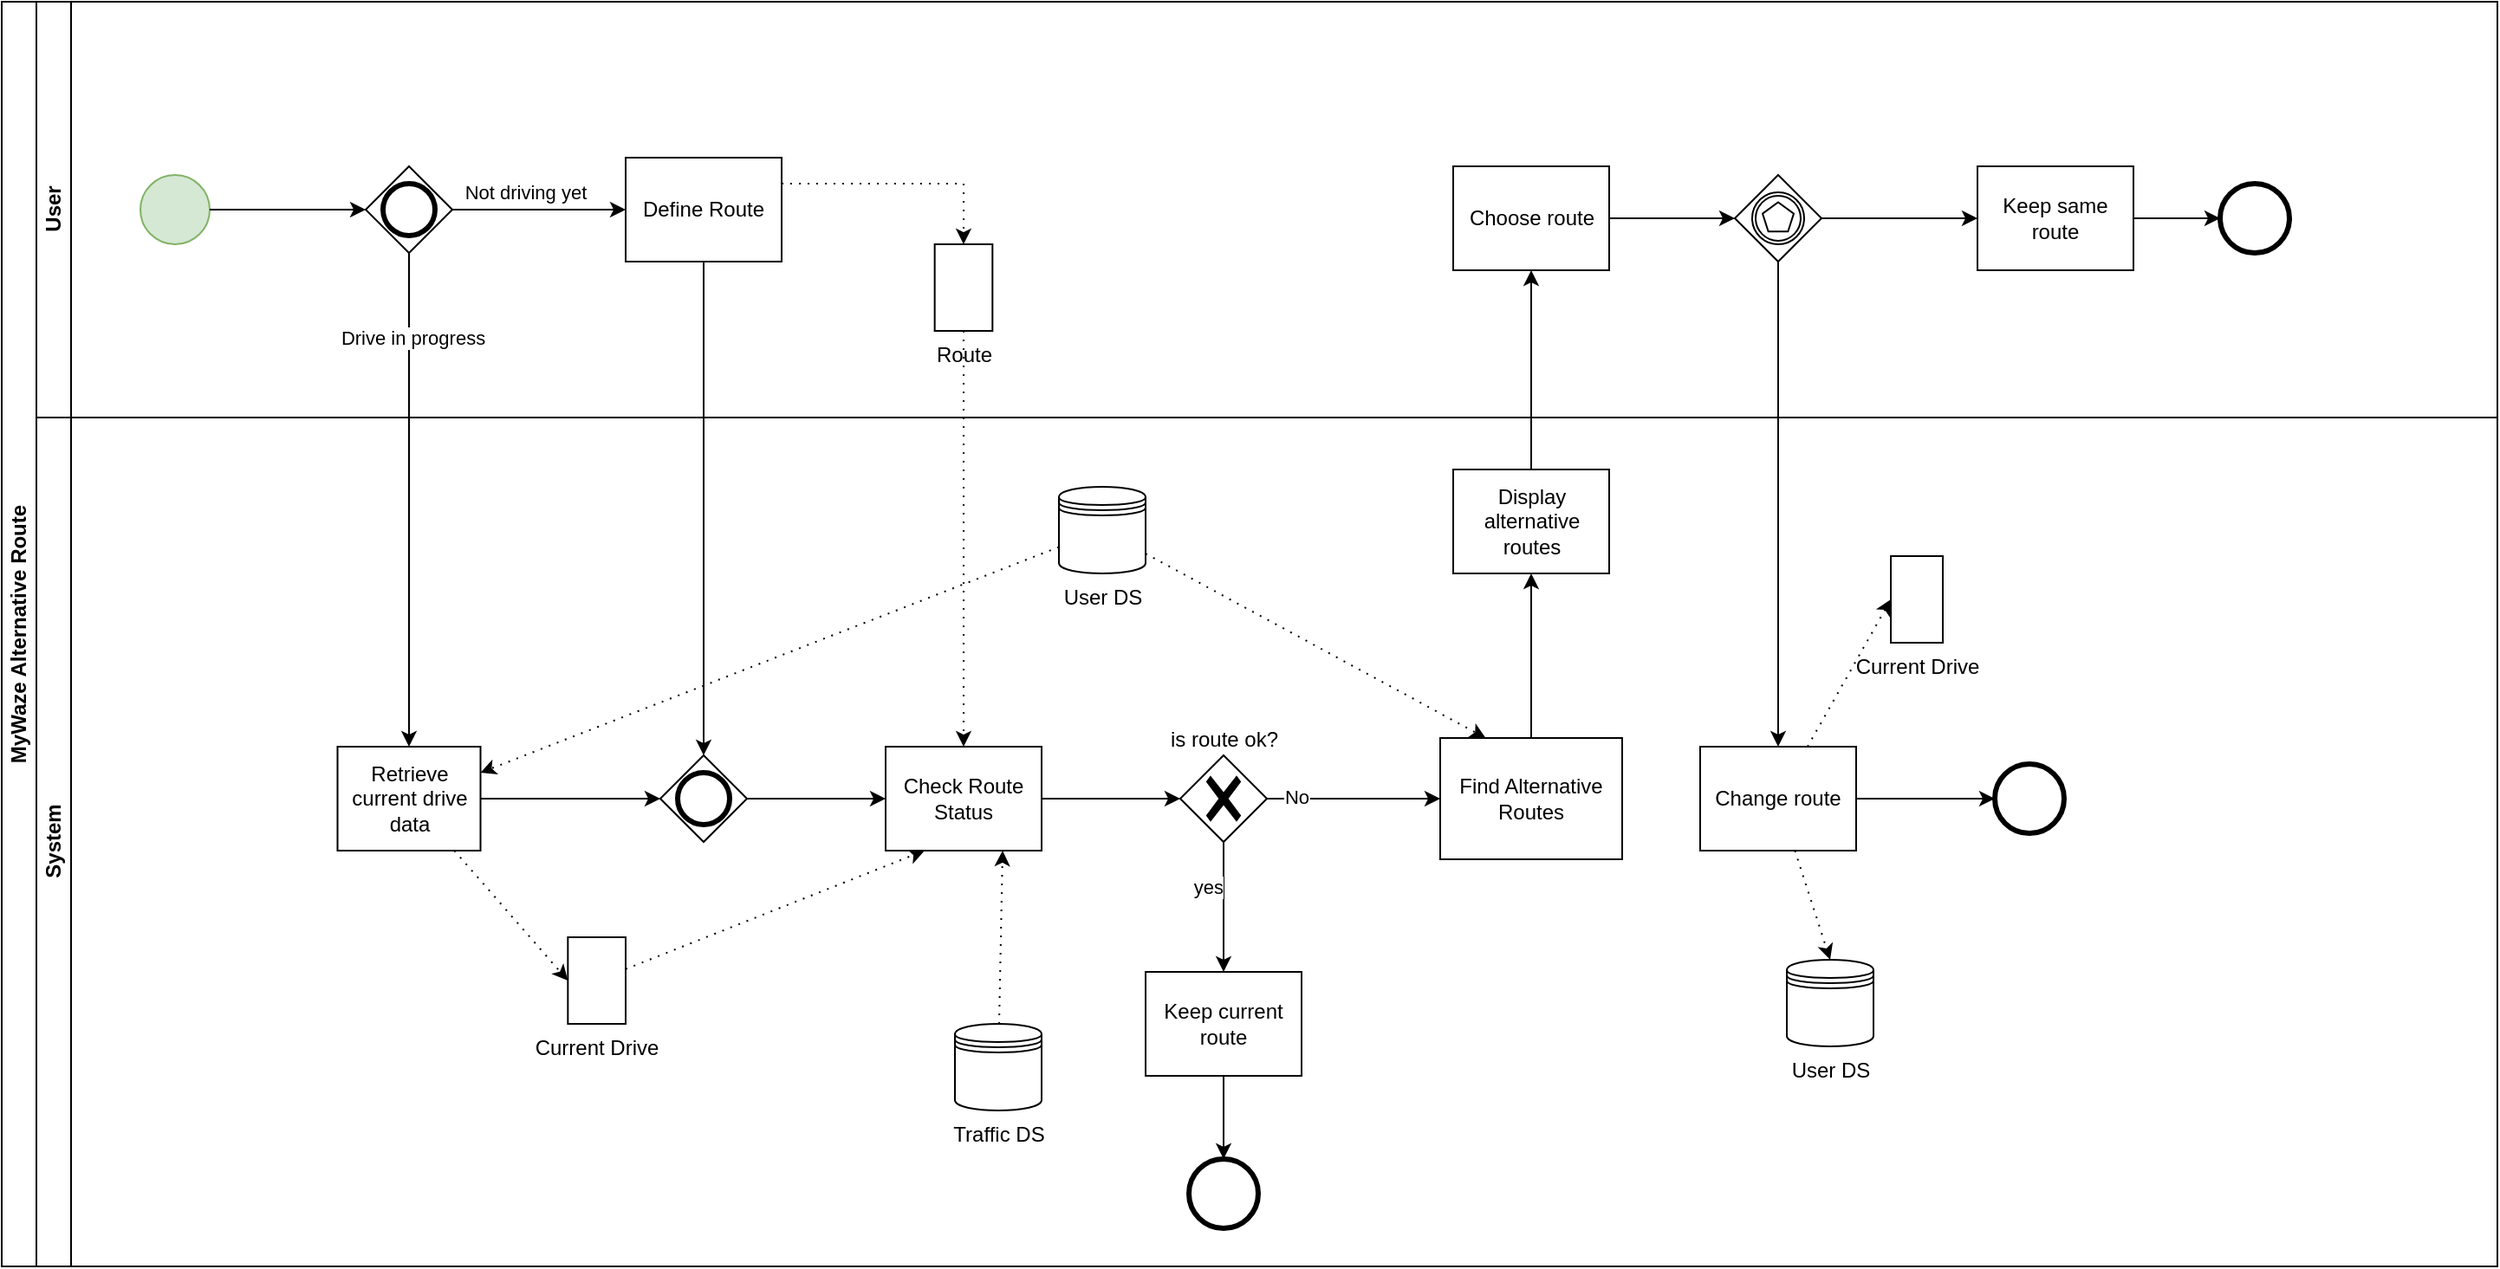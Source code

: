 <mxfile version="26.2.2">
  <diagram name="Page-1" id="2a216829-ef6e-dabb-86c1-c78162f3ba2b">
    <mxGraphModel dx="1361" dy="803" grid="1" gridSize="10" guides="1" tooltips="1" connect="1" arrows="1" fold="1" page="1" pageScale="1" pageWidth="1654" pageHeight="2336" background="none" math="0" shadow="0">
      <root>
        <mxCell id="0" />
        <mxCell id="1" parent="0" />
        <mxCell id="ZawwrR4OTCmyjiMySebj-2" value="MyWaze Alternative Route" style="swimlane;html=1;childLayout=stackLayout;resizeParent=1;resizeParentMax=0;horizontal=0;startSize=20;horizontalStack=0;whiteSpace=wrap;" parent="1" vertex="1">
          <mxGeometry x="260" y="590" width="1440" height="730" as="geometry" />
        </mxCell>
        <mxCell id="QqSR9eFV8FpgA8JO_svC-15" style="edgeStyle=orthogonalEdgeStyle;rounded=0;orthogonalLoop=1;jettySize=auto;html=1;exitX=0.5;exitY=1;exitDx=0;exitDy=0;exitPerimeter=0;entryX=0.5;entryY=0;entryDx=0;entryDy=0;entryPerimeter=0;" edge="1" parent="ZawwrR4OTCmyjiMySebj-2" source="QqSR9eFV8FpgA8JO_svC-13" target="QqSR9eFV8FpgA8JO_svC-20">
          <mxGeometry relative="1" as="geometry">
            <mxPoint x="235" y="350" as="targetPoint" />
          </mxGeometry>
        </mxCell>
        <mxCell id="QqSR9eFV8FpgA8JO_svC-18" value="Drive in progress" style="edgeLabel;html=1;align=center;verticalAlign=middle;resizable=0;points=[];" vertex="1" connectable="0" parent="QqSR9eFV8FpgA8JO_svC-15">
          <mxGeometry x="-0.656" y="2" relative="1" as="geometry">
            <mxPoint as="offset" />
          </mxGeometry>
        </mxCell>
        <mxCell id="QqSR9eFV8FpgA8JO_svC-67" style="edgeStyle=orthogonalEdgeStyle;rounded=0;orthogonalLoop=1;jettySize=auto;html=1;" edge="1" parent="ZawwrR4OTCmyjiMySebj-2" source="QqSR9eFV8FpgA8JO_svC-12" target="QqSR9eFV8FpgA8JO_svC-105">
          <mxGeometry relative="1" as="geometry" />
        </mxCell>
        <mxCell id="QqSR9eFV8FpgA8JO_svC-8" style="rounded=0;orthogonalLoop=1;jettySize=auto;html=1;entryX=0.5;entryY=0;entryDx=0;entryDy=0;entryPerimeter=0;dashed=1;dashPattern=1 4;" edge="1" parent="ZawwrR4OTCmyjiMySebj-2" source="QqSR9eFV8FpgA8JO_svC-4" target="QqSR9eFV8FpgA8JO_svC-66">
          <mxGeometry relative="1" as="geometry">
            <mxPoint x="410" y="355" as="targetPoint" />
          </mxGeometry>
        </mxCell>
        <mxCell id="ZawwrR4OTCmyjiMySebj-3" value="User" style="swimlane;html=1;startSize=20;horizontal=0;" parent="ZawwrR4OTCmyjiMySebj-2" vertex="1">
          <mxGeometry x="20" width="1420" height="240" as="geometry" />
        </mxCell>
        <mxCell id="ZawwrR4OTCmyjiMySebj-7" value="" style="points=[[0.145,0.145,0],[0.5,0,0],[0.855,0.145,0],[1,0.5,0],[0.855,0.855,0],[0.5,1,0],[0.145,0.855,0],[0,0.5,0]];shape=mxgraph.bpmn.event;html=1;verticalLabelPosition=bottom;labelBackgroundColor=#ffffff;verticalAlign=top;align=center;perimeter=ellipsePerimeter;outlineConnect=0;aspect=fixed;outline=standard;symbol=general;fillColor=#d5e8d4;strokeColor=#82b366;" parent="ZawwrR4OTCmyjiMySebj-3" vertex="1">
          <mxGeometry x="60" y="100" width="40" height="40" as="geometry" />
        </mxCell>
        <mxCell id="ZawwrR4OTCmyjiMySebj-9" style="edgeStyle=orthogonalEdgeStyle;rounded=0;orthogonalLoop=1;jettySize=auto;html=1;" parent="ZawwrR4OTCmyjiMySebj-3" source="ZawwrR4OTCmyjiMySebj-7" target="QqSR9eFV8FpgA8JO_svC-13" edge="1">
          <mxGeometry relative="1" as="geometry">
            <mxPoint x="180" y="120" as="targetPoint" />
          </mxGeometry>
        </mxCell>
        <mxCell id="QqSR9eFV8FpgA8JO_svC-13" value="" style="points=[[0.25,0.25,0],[0.5,0,0],[0.75,0.25,0],[1,0.5,0],[0.75,0.75,0],[0.5,1,0],[0.25,0.75,0],[0,0.5,0]];shape=mxgraph.bpmn.gateway2;html=1;verticalLabelPosition=bottom;labelBackgroundColor=#ffffff;verticalAlign=top;align=center;perimeter=rhombusPerimeter;outlineConnect=0;outline=end;symbol=general;" vertex="1" parent="ZawwrR4OTCmyjiMySebj-3">
          <mxGeometry x="190" y="95" width="50" height="50" as="geometry" />
        </mxCell>
        <mxCell id="QqSR9eFV8FpgA8JO_svC-12" value="Define Route" style="points=[[0.25,0,0],[0.5,0,0],[0.75,0,0],[1,0.25,0],[1,0.5,0],[1,0.75,0],[0.75,1,0],[0.5,1,0],[0.25,1,0],[0,0.75,0],[0,0.5,0],[0,0.25,0]];shape=mxgraph.bpmn.task2;whiteSpace=wrap;rectStyle=rounded;size=10;html=1;container=1;expand=0;collapsible=0;taskMarker=abstract;" vertex="1" parent="ZawwrR4OTCmyjiMySebj-3">
          <mxGeometry x="340" y="90" width="90" height="60" as="geometry" />
        </mxCell>
        <mxCell id="QqSR9eFV8FpgA8JO_svC-14" style="edgeStyle=orthogonalEdgeStyle;rounded=0;orthogonalLoop=1;jettySize=auto;html=1;entryX=0;entryY=0.5;entryDx=0;entryDy=0;entryPerimeter=0;" edge="1" parent="ZawwrR4OTCmyjiMySebj-3" source="QqSR9eFV8FpgA8JO_svC-13" target="QqSR9eFV8FpgA8JO_svC-12">
          <mxGeometry relative="1" as="geometry" />
        </mxCell>
        <mxCell id="QqSR9eFV8FpgA8JO_svC-17" value="Not driving yet" style="edgeLabel;html=1;align=center;verticalAlign=middle;resizable=0;points=[];" vertex="1" connectable="0" parent="QqSR9eFV8FpgA8JO_svC-14">
          <mxGeometry x="-0.156" relative="1" as="geometry">
            <mxPoint y="-10" as="offset" />
          </mxGeometry>
        </mxCell>
        <mxCell id="QqSR9eFV8FpgA8JO_svC-4" value="Route" style="shape=mxgraph.bpmn.data2;labelPosition=center;verticalLabelPosition=bottom;align=center;verticalAlign=top;size=15;html=1;" vertex="1" parent="ZawwrR4OTCmyjiMySebj-3">
          <mxGeometry x="518.33" y="140" width="33.33" height="50" as="geometry" />
        </mxCell>
        <mxCell id="QqSR9eFV8FpgA8JO_svC-5" style="edgeStyle=orthogonalEdgeStyle;rounded=0;orthogonalLoop=1;jettySize=auto;html=1;entryX=0.5;entryY=0;entryDx=0;entryDy=0;entryPerimeter=0;dashed=1;dashPattern=1 4;exitX=1;exitY=0.25;exitDx=0;exitDy=0;exitPerimeter=0;" edge="1" parent="ZawwrR4OTCmyjiMySebj-3" source="QqSR9eFV8FpgA8JO_svC-12" target="QqSR9eFV8FpgA8JO_svC-4">
          <mxGeometry relative="1" as="geometry">
            <mxPoint x="230.005" y="150" as="sourcePoint" />
          </mxGeometry>
        </mxCell>
        <mxCell id="QqSR9eFV8FpgA8JO_svC-118" value="Choose route" style="points=[[0.25,0,0],[0.5,0,0],[0.75,0,0],[1,0.25,0],[1,0.5,0],[1,0.75,0],[0.75,1,0],[0.5,1,0],[0.25,1,0],[0,0.75,0],[0,0.5,0],[0,0.25,0]];shape=mxgraph.bpmn.task2;whiteSpace=wrap;rectStyle=rounded;size=10;html=1;container=1;expand=0;collapsible=0;taskMarker=abstract;" vertex="1" parent="ZawwrR4OTCmyjiMySebj-3">
          <mxGeometry x="817.5" y="95" width="90" height="60" as="geometry" />
        </mxCell>
        <mxCell id="QqSR9eFV8FpgA8JO_svC-120" value="" style="points=[[0.25,0.25,0],[0.5,0,0],[0.75,0.25,0],[1,0.5,0],[0.75,0.75,0],[0.5,1,0],[0.25,0.75,0],[0,0.5,0]];shape=mxgraph.bpmn.gateway2;html=1;verticalLabelPosition=bottom;labelBackgroundColor=#ffffff;verticalAlign=top;align=center;perimeter=rhombusPerimeter;outlineConnect=0;outline=catching;symbol=multiple;" vertex="1" parent="ZawwrR4OTCmyjiMySebj-3">
          <mxGeometry x="980" y="100" width="50" height="50" as="geometry" />
        </mxCell>
        <mxCell id="QqSR9eFV8FpgA8JO_svC-121" style="edgeStyle=orthogonalEdgeStyle;rounded=0;orthogonalLoop=1;jettySize=auto;html=1;entryX=0;entryY=0.5;entryDx=0;entryDy=0;entryPerimeter=0;" edge="1" parent="ZawwrR4OTCmyjiMySebj-3" source="QqSR9eFV8FpgA8JO_svC-118" target="QqSR9eFV8FpgA8JO_svC-120">
          <mxGeometry relative="1" as="geometry" />
        </mxCell>
        <mxCell id="QqSR9eFV8FpgA8JO_svC-123" value="Keep same route" style="points=[[0.25,0,0],[0.5,0,0],[0.75,0,0],[1,0.25,0],[1,0.5,0],[1,0.75,0],[0.75,1,0],[0.5,1,0],[0.25,1,0],[0,0.75,0],[0,0.5,0],[0,0.25,0]];shape=mxgraph.bpmn.task2;whiteSpace=wrap;rectStyle=rounded;size=10;html=1;container=1;expand=0;collapsible=0;taskMarker=abstract;" vertex="1" parent="ZawwrR4OTCmyjiMySebj-3">
          <mxGeometry x="1120" y="95" width="90" height="60" as="geometry" />
        </mxCell>
        <mxCell id="QqSR9eFV8FpgA8JO_svC-124" style="edgeStyle=orthogonalEdgeStyle;rounded=0;orthogonalLoop=1;jettySize=auto;html=1;entryX=0;entryY=0.5;entryDx=0;entryDy=0;entryPerimeter=0;" edge="1" parent="ZawwrR4OTCmyjiMySebj-3" source="QqSR9eFV8FpgA8JO_svC-120" target="QqSR9eFV8FpgA8JO_svC-123">
          <mxGeometry relative="1" as="geometry" />
        </mxCell>
        <mxCell id="QqSR9eFV8FpgA8JO_svC-125" value="" style="points=[[0.145,0.145,0],[0.5,0,0],[0.855,0.145,0],[1,0.5,0],[0.855,0.855,0],[0.5,1,0],[0.145,0.855,0],[0,0.5,0]];shape=mxgraph.bpmn.event;html=1;verticalLabelPosition=bottom;labelBackgroundColor=#ffffff;verticalAlign=top;align=center;perimeter=ellipsePerimeter;outlineConnect=0;aspect=fixed;outline=end;symbol=terminate2;" vertex="1" parent="ZawwrR4OTCmyjiMySebj-3">
          <mxGeometry x="1260" y="105" width="40" height="40" as="geometry" />
        </mxCell>
        <mxCell id="QqSR9eFV8FpgA8JO_svC-126" style="edgeStyle=orthogonalEdgeStyle;rounded=0;orthogonalLoop=1;jettySize=auto;html=1;entryX=0;entryY=0.5;entryDx=0;entryDy=0;entryPerimeter=0;" edge="1" parent="ZawwrR4OTCmyjiMySebj-3" source="QqSR9eFV8FpgA8JO_svC-123" target="QqSR9eFV8FpgA8JO_svC-125">
          <mxGeometry relative="1" as="geometry" />
        </mxCell>
        <mxCell id="ZawwrR4OTCmyjiMySebj-4" value="System" style="swimlane;html=1;startSize=20;horizontal=0;" parent="ZawwrR4OTCmyjiMySebj-2" vertex="1">
          <mxGeometry x="20" y="240" width="1420" height="490" as="geometry" />
        </mxCell>
        <mxCell id="QqSR9eFV8FpgA8JO_svC-6" value="Traffic DS" style="shape=datastore;html=1;labelPosition=center;verticalLabelPosition=bottom;align=center;verticalAlign=top;" vertex="1" parent="ZawwrR4OTCmyjiMySebj-4">
          <mxGeometry x="530" y="350" width="50" height="50" as="geometry" />
        </mxCell>
        <mxCell id="QqSR9eFV8FpgA8JO_svC-9" value="Find Alternative Routes" style="points=[[0.25,0,0],[0.5,0,0],[0.75,0,0],[1,0.25,0],[1,0.5,0],[1,0.75,0],[0.75,1,0],[0.5,1,0],[0.25,1,0],[0,0.75,0],[0,0.5,0],[0,0.25,0]];shape=mxgraph.bpmn.task2;whiteSpace=wrap;rectStyle=rounded;size=10;html=1;container=1;expand=0;collapsible=0;taskMarker=abstract;isLoopSub=1;" vertex="1" parent="ZawwrR4OTCmyjiMySebj-4">
          <mxGeometry x="810" y="185" width="105" height="70" as="geometry" />
        </mxCell>
        <mxCell id="QqSR9eFV8FpgA8JO_svC-20" value="Retrieve current drive data" style="points=[[0.25,0,0],[0.5,0,0],[0.75,0,0],[1,0.25,0],[1,0.5,0],[1,0.75,0],[0.75,1,0],[0.5,1,0],[0.25,1,0],[0,0.75,0],[0,0.5,0],[0,0.25,0]];shape=mxgraph.bpmn.task2;whiteSpace=wrap;rectStyle=rounded;size=10;html=1;container=1;expand=0;collapsible=0;taskMarker=abstract;" vertex="1" parent="ZawwrR4OTCmyjiMySebj-4">
          <mxGeometry x="173.75" y="190" width="82.5" height="60" as="geometry" />
        </mxCell>
        <mxCell id="QqSR9eFV8FpgA8JO_svC-21" value="Current Drive" style="shape=mxgraph.bpmn.data2;labelPosition=center;verticalLabelPosition=bottom;align=center;verticalAlign=top;size=15;html=1;" vertex="1" parent="ZawwrR4OTCmyjiMySebj-4">
          <mxGeometry x="306.67" y="300" width="33.33" height="50" as="geometry" />
        </mxCell>
        <mxCell id="QqSR9eFV8FpgA8JO_svC-23" value="User DS" style="shape=datastore;html=1;labelPosition=center;verticalLabelPosition=bottom;align=center;verticalAlign=top;" vertex="1" parent="ZawwrR4OTCmyjiMySebj-4">
          <mxGeometry x="590" y="40" width="50" height="50" as="geometry" />
        </mxCell>
        <mxCell id="QqSR9eFV8FpgA8JO_svC-24" style="rounded=0;orthogonalLoop=1;jettySize=auto;html=1;dashed=1;dashPattern=1 4;entryX=1;entryY=0.25;entryDx=0;entryDy=0;entryPerimeter=0;" edge="1" parent="ZawwrR4OTCmyjiMySebj-4" source="QqSR9eFV8FpgA8JO_svC-23" target="QqSR9eFV8FpgA8JO_svC-20">
          <mxGeometry relative="1" as="geometry">
            <mxPoint x="180" y="170" as="targetPoint" />
          </mxGeometry>
        </mxCell>
        <mxCell id="QqSR9eFV8FpgA8JO_svC-25" style="edgeStyle=orthogonalEdgeStyle;rounded=0;orthogonalLoop=1;jettySize=auto;html=1;entryX=0;entryY=0.5;entryDx=0;entryDy=0;entryPerimeter=0;" edge="1" parent="ZawwrR4OTCmyjiMySebj-4" source="QqSR9eFV8FpgA8JO_svC-20" target="QqSR9eFV8FpgA8JO_svC-105">
          <mxGeometry relative="1" as="geometry" />
        </mxCell>
        <mxCell id="QqSR9eFV8FpgA8JO_svC-28" style="rounded=0;orthogonalLoop=1;jettySize=auto;html=1;entryX=0;entryY=0.5;entryDx=0;entryDy=0;entryPerimeter=0;dashed=1;dashPattern=1 4;" edge="1" parent="ZawwrR4OTCmyjiMySebj-4" source="QqSR9eFV8FpgA8JO_svC-20" target="QqSR9eFV8FpgA8JO_svC-21">
          <mxGeometry relative="1" as="geometry" />
        </mxCell>
        <mxCell id="QqSR9eFV8FpgA8JO_svC-29" style="rounded=0;orthogonalLoop=1;jettySize=auto;html=1;entryX=0.25;entryY=1;entryDx=0;entryDy=0;entryPerimeter=0;dashed=1;dashPattern=1 4;" edge="1" parent="ZawwrR4OTCmyjiMySebj-4" source="QqSR9eFV8FpgA8JO_svC-21" target="QqSR9eFV8FpgA8JO_svC-66">
          <mxGeometry relative="1" as="geometry" />
        </mxCell>
        <mxCell id="QqSR9eFV8FpgA8JO_svC-66" value="Check Route Status" style="points=[[0.25,0,0],[0.5,0,0],[0.75,0,0],[1,0.25,0],[1,0.5,0],[1,0.75,0],[0.75,1,0],[0.5,1,0],[0.25,1,0],[0,0.75,0],[0,0.5,0],[0,0.25,0]];shape=mxgraph.bpmn.task2;whiteSpace=wrap;rectStyle=rounded;size=10;html=1;container=1;expand=0;collapsible=0;taskMarker=abstract;" vertex="1" parent="ZawwrR4OTCmyjiMySebj-4">
          <mxGeometry x="490" y="190" width="90" height="60" as="geometry" />
        </mxCell>
        <mxCell id="QqSR9eFV8FpgA8JO_svC-69" style="rounded=0;orthogonalLoop=1;jettySize=auto;html=1;entryX=0.75;entryY=1;entryDx=0;entryDy=0;entryPerimeter=0;dashed=1;dashPattern=1 4;" edge="1" parent="ZawwrR4OTCmyjiMySebj-4" source="QqSR9eFV8FpgA8JO_svC-6" target="QqSR9eFV8FpgA8JO_svC-66">
          <mxGeometry relative="1" as="geometry">
            <mxPoint x="440" y="145" as="targetPoint" />
          </mxGeometry>
        </mxCell>
        <mxCell id="QqSR9eFV8FpgA8JO_svC-70" value="is route ok?" style="points=[[0.25,0.25,0],[0.5,0,0],[0.75,0.25,0],[1,0.5,0],[0.75,0.75,0],[0.5,1,0],[0.25,0.75,0],[0,0.5,0]];shape=mxgraph.bpmn.gateway2;html=1;verticalLabelPosition=top;labelBackgroundColor=#ffffff;verticalAlign=bottom;align=center;perimeter=rhombusPerimeter;outlineConnect=0;outline=none;symbol=none;gwType=exclusive;labelPosition=center;" vertex="1" parent="ZawwrR4OTCmyjiMySebj-4">
          <mxGeometry x="660" y="195" width="50" height="50" as="geometry" />
        </mxCell>
        <mxCell id="QqSR9eFV8FpgA8JO_svC-71" style="edgeStyle=orthogonalEdgeStyle;rounded=0;orthogonalLoop=1;jettySize=auto;html=1;entryX=0;entryY=0.5;entryDx=0;entryDy=0;entryPerimeter=0;" edge="1" parent="ZawwrR4OTCmyjiMySebj-4" source="QqSR9eFV8FpgA8JO_svC-66" target="QqSR9eFV8FpgA8JO_svC-70">
          <mxGeometry relative="1" as="geometry" />
        </mxCell>
        <mxCell id="QqSR9eFV8FpgA8JO_svC-72" style="edgeStyle=orthogonalEdgeStyle;rounded=0;orthogonalLoop=1;jettySize=auto;html=1;entryX=0;entryY=0.5;entryDx=0;entryDy=0;entryPerimeter=0;" edge="1" parent="ZawwrR4OTCmyjiMySebj-4" source="QqSR9eFV8FpgA8JO_svC-70" target="QqSR9eFV8FpgA8JO_svC-9">
          <mxGeometry relative="1" as="geometry" />
        </mxCell>
        <mxCell id="QqSR9eFV8FpgA8JO_svC-73" value="No" style="edgeLabel;html=1;align=center;verticalAlign=middle;resizable=0;points=[];" vertex="1" connectable="0" parent="QqSR9eFV8FpgA8JO_svC-72">
          <mxGeometry x="-0.667" y="1" relative="1" as="geometry">
            <mxPoint as="offset" />
          </mxGeometry>
        </mxCell>
        <mxCell id="QqSR9eFV8FpgA8JO_svC-75" value="Keep current route" style="points=[[0.25,0,0],[0.5,0,0],[0.75,0,0],[1,0.25,0],[1,0.5,0],[1,0.75,0],[0.75,1,0],[0.5,1,0],[0.25,1,0],[0,0.75,0],[0,0.5,0],[0,0.25,0]];shape=mxgraph.bpmn.task2;whiteSpace=wrap;rectStyle=rounded;size=10;html=1;container=1;expand=0;collapsible=0;taskMarker=abstract;" vertex="1" parent="ZawwrR4OTCmyjiMySebj-4">
          <mxGeometry x="640" y="320" width="90" height="60" as="geometry" />
        </mxCell>
        <mxCell id="QqSR9eFV8FpgA8JO_svC-103" style="edgeStyle=orthogonalEdgeStyle;rounded=0;orthogonalLoop=1;jettySize=auto;html=1;entryX=0.5;entryY=0;entryDx=0;entryDy=0;entryPerimeter=0;labelPosition=left;verticalLabelPosition=top;align=right;verticalAlign=bottom;fontColor=default;labelBackgroundColor=default;labelBorderColor=none;textShadow=0;fontSize=11;" edge="1" parent="ZawwrR4OTCmyjiMySebj-4" source="QqSR9eFV8FpgA8JO_svC-70" target="QqSR9eFV8FpgA8JO_svC-75">
          <mxGeometry relative="1" as="geometry" />
        </mxCell>
        <mxCell id="QqSR9eFV8FpgA8JO_svC-104" value="yes" style="edgeLabel;html=1;align=right;verticalAlign=middle;resizable=0;points=[];labelPosition=left;verticalLabelPosition=middle;labelBackgroundColor=default;" vertex="1" connectable="0" parent="QqSR9eFV8FpgA8JO_svC-103">
          <mxGeometry x="-0.32" y="2" relative="1" as="geometry">
            <mxPoint x="-2" as="offset" />
          </mxGeometry>
        </mxCell>
        <mxCell id="QqSR9eFV8FpgA8JO_svC-105" value="" style="points=[[0.25,0.25,0],[0.5,0,0],[0.75,0.25,0],[1,0.5,0],[0.75,0.75,0],[0.5,1,0],[0.25,0.75,0],[0,0.5,0]];shape=mxgraph.bpmn.gateway2;html=1;verticalLabelPosition=bottom;labelBackgroundColor=#ffffff;verticalAlign=top;align=center;perimeter=rhombusPerimeter;outlineConnect=0;outline=end;symbol=general;" vertex="1" parent="ZawwrR4OTCmyjiMySebj-4">
          <mxGeometry x="360" y="195" width="50" height="50" as="geometry" />
        </mxCell>
        <mxCell id="QqSR9eFV8FpgA8JO_svC-106" style="edgeStyle=orthogonalEdgeStyle;rounded=0;orthogonalLoop=1;jettySize=auto;html=1;entryX=0;entryY=0.5;entryDx=0;entryDy=0;entryPerimeter=0;" edge="1" parent="ZawwrR4OTCmyjiMySebj-4" source="QqSR9eFV8FpgA8JO_svC-105" target="QqSR9eFV8FpgA8JO_svC-66">
          <mxGeometry relative="1" as="geometry" />
        </mxCell>
        <mxCell id="QqSR9eFV8FpgA8JO_svC-108" value="" style="points=[[0.145,0.145,0],[0.5,0,0],[0.855,0.145,0],[1,0.5,0],[0.855,0.855,0],[0.5,1,0],[0.145,0.855,0],[0,0.5,0]];shape=mxgraph.bpmn.event;html=1;verticalLabelPosition=bottom;labelBackgroundColor=#ffffff;verticalAlign=top;align=center;perimeter=ellipsePerimeter;outlineConnect=0;aspect=fixed;outline=end;symbol=terminate2;" vertex="1" parent="ZawwrR4OTCmyjiMySebj-4">
          <mxGeometry x="665" y="428" width="40" height="40" as="geometry" />
        </mxCell>
        <mxCell id="QqSR9eFV8FpgA8JO_svC-109" style="edgeStyle=orthogonalEdgeStyle;rounded=0;orthogonalLoop=1;jettySize=auto;html=1;entryX=0.5;entryY=0;entryDx=0;entryDy=0;entryPerimeter=0;" edge="1" parent="ZawwrR4OTCmyjiMySebj-4" source="QqSR9eFV8FpgA8JO_svC-75" target="QqSR9eFV8FpgA8JO_svC-108">
          <mxGeometry relative="1" as="geometry" />
        </mxCell>
        <mxCell id="QqSR9eFV8FpgA8JO_svC-110" style="rounded=0;orthogonalLoop=1;jettySize=auto;html=1;dashed=1;dashPattern=1 4;entryX=0.25;entryY=0;entryDx=0;entryDy=0;entryPerimeter=0;" edge="1" parent="ZawwrR4OTCmyjiMySebj-4" source="QqSR9eFV8FpgA8JO_svC-23" target="QqSR9eFV8FpgA8JO_svC-9">
          <mxGeometry relative="1" as="geometry">
            <mxPoint x="180" y="170" as="targetPoint" />
          </mxGeometry>
        </mxCell>
        <mxCell id="QqSR9eFV8FpgA8JO_svC-112" value="Display alternative routes" style="points=[[0.25,0,0],[0.5,0,0],[0.75,0,0],[1,0.25,0],[1,0.5,0],[1,0.75,0],[0.75,1,0],[0.5,1,0],[0.25,1,0],[0,0.75,0],[0,0.5,0],[0,0.25,0]];shape=mxgraph.bpmn.task2;whiteSpace=wrap;rectStyle=rounded;size=10;html=1;container=1;expand=0;collapsible=0;taskMarker=abstract;" vertex="1" parent="ZawwrR4OTCmyjiMySebj-4">
          <mxGeometry x="817.5" y="30" width="90" height="60" as="geometry" />
        </mxCell>
        <mxCell id="QqSR9eFV8FpgA8JO_svC-111" style="edgeStyle=orthogonalEdgeStyle;rounded=0;orthogonalLoop=1;jettySize=auto;html=1;entryX=0.5;entryY=1;entryDx=0;entryDy=0;entryPerimeter=0;" edge="1" parent="ZawwrR4OTCmyjiMySebj-4" source="QqSR9eFV8FpgA8JO_svC-9" target="QqSR9eFV8FpgA8JO_svC-112">
          <mxGeometry relative="1" as="geometry">
            <mxPoint x="862.5" y="100" as="targetPoint" />
          </mxGeometry>
        </mxCell>
        <mxCell id="QqSR9eFV8FpgA8JO_svC-133" style="rounded=0;orthogonalLoop=1;jettySize=auto;html=1;entryX=0.5;entryY=0;entryDx=0;entryDy=0;dashed=1;dashPattern=1 4;" edge="1" parent="ZawwrR4OTCmyjiMySebj-4" source="QqSR9eFV8FpgA8JO_svC-127" target="QqSR9eFV8FpgA8JO_svC-132">
          <mxGeometry relative="1" as="geometry" />
        </mxCell>
        <mxCell id="QqSR9eFV8FpgA8JO_svC-127" value="Change route" style="points=[[0.25,0,0],[0.5,0,0],[0.75,0,0],[1,0.25,0],[1,0.5,0],[1,0.75,0],[0.75,1,0],[0.5,1,0],[0.25,1,0],[0,0.75,0],[0,0.5,0],[0,0.25,0]];shape=mxgraph.bpmn.task2;whiteSpace=wrap;rectStyle=rounded;size=10;html=1;container=1;expand=0;collapsible=0;taskMarker=abstract;" vertex="1" parent="ZawwrR4OTCmyjiMySebj-4">
          <mxGeometry x="960" y="190" width="90" height="60" as="geometry" />
        </mxCell>
        <mxCell id="QqSR9eFV8FpgA8JO_svC-129" value="Current Drive" style="shape=mxgraph.bpmn.data2;labelPosition=center;verticalLabelPosition=bottom;align=center;verticalAlign=top;size=15;html=1;" vertex="1" parent="ZawwrR4OTCmyjiMySebj-4">
          <mxGeometry x="1070" y="80" width="30" height="50" as="geometry" />
        </mxCell>
        <mxCell id="QqSR9eFV8FpgA8JO_svC-130" style="rounded=0;orthogonalLoop=1;jettySize=auto;html=1;entryX=0;entryY=0.5;entryDx=0;entryDy=0;entryPerimeter=0;dashed=1;dashPattern=1 4;" edge="1" parent="ZawwrR4OTCmyjiMySebj-4" source="QqSR9eFV8FpgA8JO_svC-127" target="QqSR9eFV8FpgA8JO_svC-129">
          <mxGeometry relative="1" as="geometry" />
        </mxCell>
        <mxCell id="QqSR9eFV8FpgA8JO_svC-132" value="User DS" style="shape=datastore;html=1;labelPosition=center;verticalLabelPosition=bottom;align=center;verticalAlign=top;" vertex="1" parent="ZawwrR4OTCmyjiMySebj-4">
          <mxGeometry x="1010" y="313" width="50" height="50" as="geometry" />
        </mxCell>
        <mxCell id="QqSR9eFV8FpgA8JO_svC-134" value="" style="points=[[0.145,0.145,0],[0.5,0,0],[0.855,0.145,0],[1,0.5,0],[0.855,0.855,0],[0.5,1,0],[0.145,0.855,0],[0,0.5,0]];shape=mxgraph.bpmn.event;html=1;verticalLabelPosition=bottom;labelBackgroundColor=#ffffff;verticalAlign=top;align=center;perimeter=ellipsePerimeter;outlineConnect=0;aspect=fixed;outline=end;symbol=terminate2;" vertex="1" parent="ZawwrR4OTCmyjiMySebj-4">
          <mxGeometry x="1130" y="200" width="40" height="40" as="geometry" />
        </mxCell>
        <mxCell id="QqSR9eFV8FpgA8JO_svC-135" style="edgeStyle=orthogonalEdgeStyle;rounded=0;orthogonalLoop=1;jettySize=auto;html=1;entryX=0;entryY=0.5;entryDx=0;entryDy=0;entryPerimeter=0;" edge="1" parent="ZawwrR4OTCmyjiMySebj-4" source="QqSR9eFV8FpgA8JO_svC-127" target="QqSR9eFV8FpgA8JO_svC-134">
          <mxGeometry relative="1" as="geometry" />
        </mxCell>
        <mxCell id="QqSR9eFV8FpgA8JO_svC-119" style="edgeStyle=orthogonalEdgeStyle;rounded=0;orthogonalLoop=1;jettySize=auto;html=1;entryX=0.5;entryY=1;entryDx=0;entryDy=0;entryPerimeter=0;" edge="1" parent="ZawwrR4OTCmyjiMySebj-2" source="QqSR9eFV8FpgA8JO_svC-112" target="QqSR9eFV8FpgA8JO_svC-118">
          <mxGeometry relative="1" as="geometry" />
        </mxCell>
        <mxCell id="QqSR9eFV8FpgA8JO_svC-128" style="edgeStyle=orthogonalEdgeStyle;rounded=0;orthogonalLoop=1;jettySize=auto;html=1;entryX=0.5;entryY=0;entryDx=0;entryDy=0;entryPerimeter=0;" edge="1" parent="ZawwrR4OTCmyjiMySebj-2" source="QqSR9eFV8FpgA8JO_svC-120" target="QqSR9eFV8FpgA8JO_svC-127">
          <mxGeometry relative="1" as="geometry" />
        </mxCell>
      </root>
    </mxGraphModel>
  </diagram>
</mxfile>
